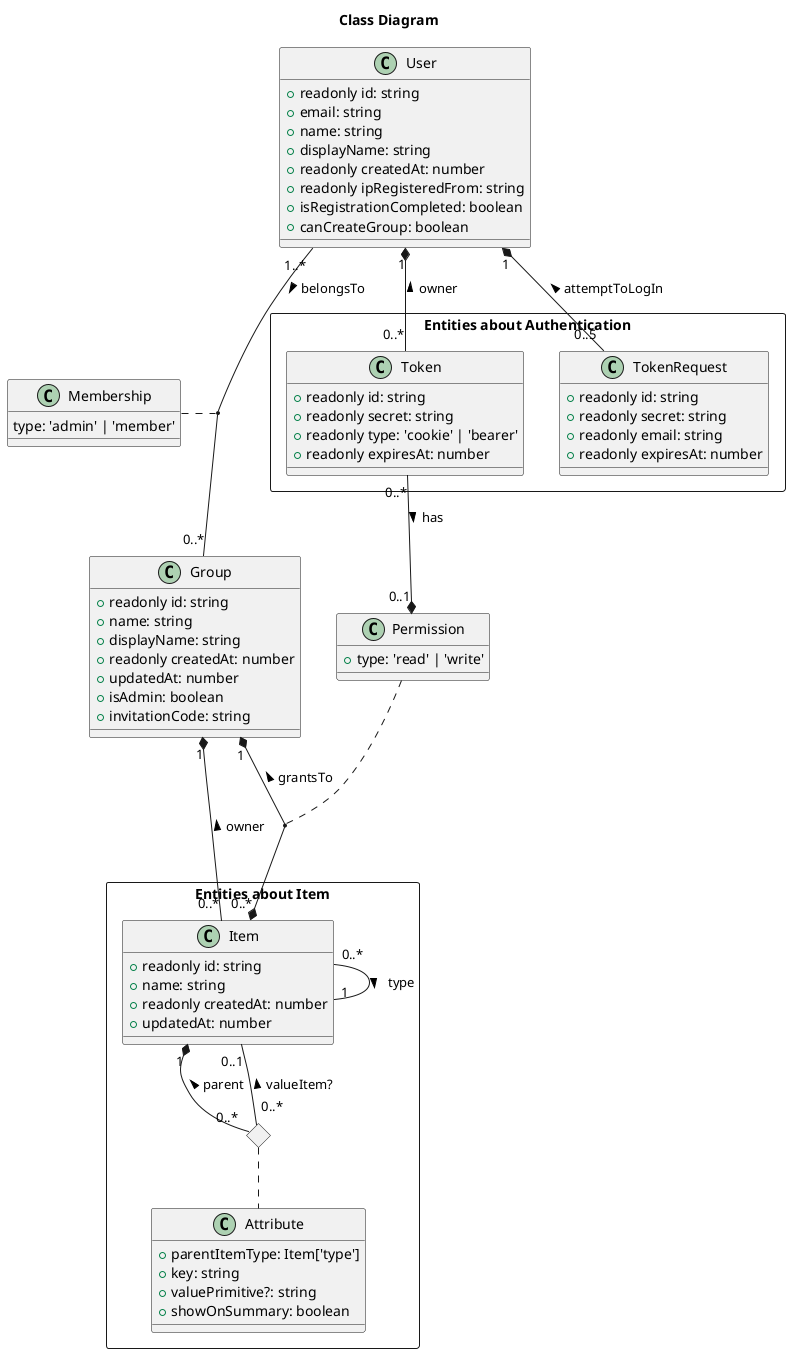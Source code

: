 @startuml "Class Diagram"

title "Class Diagram"

class User {
  + readonly id: string
  + email: string
  + name: string
  + displayName: string
  + readonly createdAt: number
  + readonly ipRegisteredFrom: string
  + isRegistrationCompleted: boolean
  + canCreateGroup: boolean
}

class Group {
  + readonly id: string
  + name: string
  + displayName: string
  + readonly createdAt: number
  + updatedAt: number
  + isAdmin: boolean
  + invitationCode: string
}

class Membership {
  type: 'admin' | 'member'
}

rectangle "Entities about Authentication" {
  class Token {
    + readonly id: string
    + readonly secret: string
    + readonly type: 'cookie' | 'bearer'
    + readonly expiresAt: number
  }

  class TokenRequest {
    + readonly id: string
    + readonly secret: string
    + readonly email: string
    + readonly expiresAt: number
  }
}

class Permission {
  + type: 'read' | 'write'
}

rectangle "Entities about Item" {
  class Item {
    + readonly id: string
    + name: string
    + readonly createdAt: number
    + updatedAt: number
  }

  class Attribute {
    + parentItemType: Item['type']
    + key: string
    + valuePrimitive?: string
    + showOnSummary: boolean
  }

  diamond AttributeDiamond
}

User "1" *-- "0..*" Token : owner <
User "1" *-- "0..5" TokenRequest : attemptToLogIn <
User "1..*" -- "0..*" Group : belongsTo >
Membership . (User, Group)

Group "1" *--* "0..*" Item : grantsTo <
Permission . (Group, Item)
Group "1" *-- "0..*" Item : owner <

Token "0..*" --* "0..1" Permission : has >

Item "0..*" -- "1" Item : type >
Item "1" *-d- "0..*" AttributeDiamond : parent <
Item "0..1" -d- "0..*" AttributeDiamond : valueItem? <
AttributeDiamond .. Attribute

@enduml
